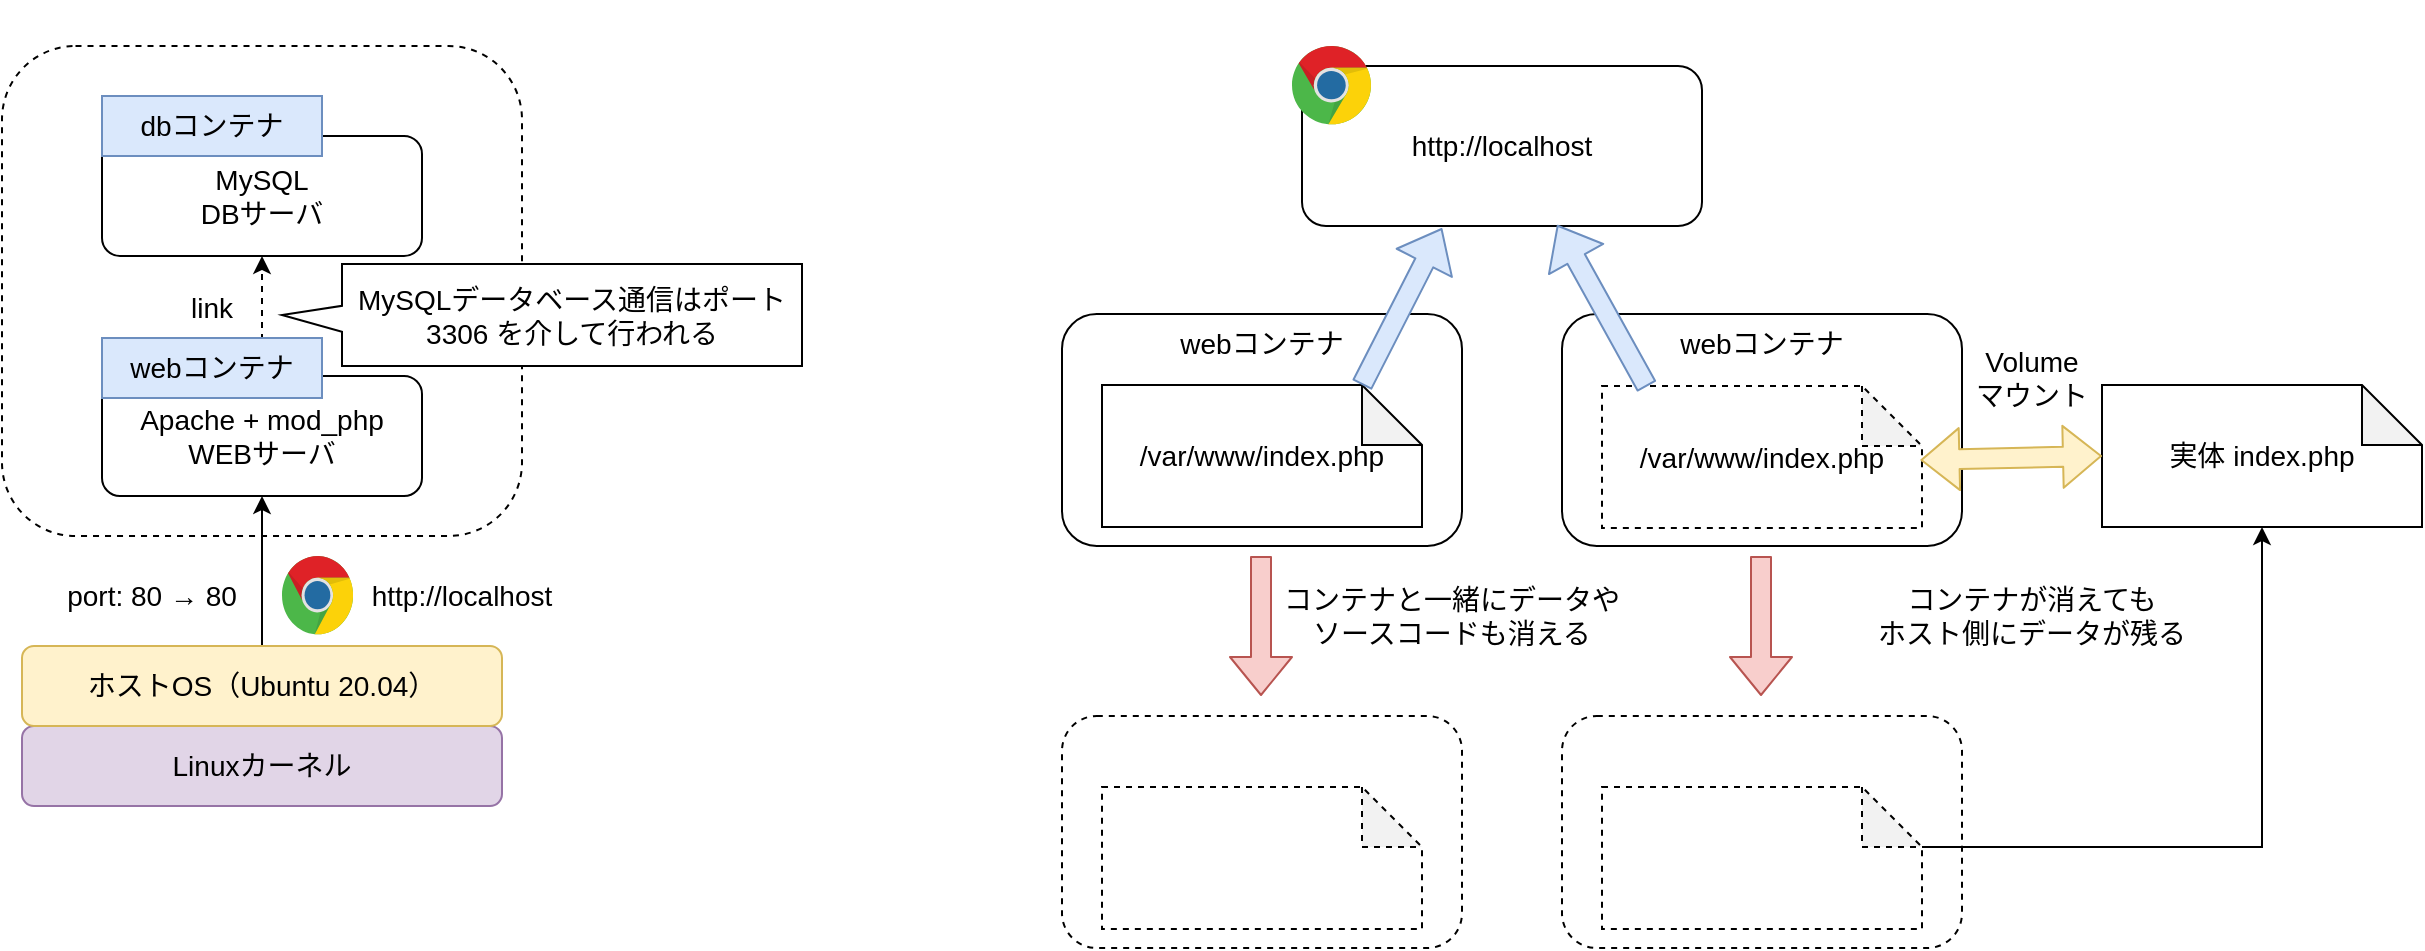 <mxfile version="13.5.7">
    <diagram id="6hGFLwfOUW9BJ-s0fimq" name="Page-1">
        <mxGraphModel dx="602" dy="567" grid="1" gridSize="10" guides="1" tooltips="1" connect="1" arrows="1" fold="1" page="1" pageScale="1" pageWidth="827" pageHeight="1169" math="0" shadow="0">
            <root>
                <mxCell id="0"/>
                <mxCell id="1" parent="0"/>
                <mxCell id="10" value="" style="rounded=1;whiteSpace=wrap;html=1;strokeColor=#000000;fontSize=14;dashed=1;" parent="1" vertex="1">
                    <mxGeometry x="70" y="40" width="260" height="245" as="geometry"/>
                </mxCell>
                <mxCell id="3" value="&lt;font style=&quot;font-size: 14px&quot;&gt;Linuxカーネル&lt;/font&gt;" style="rounded=1;whiteSpace=wrap;html=1;fillColor=#e1d5e7;strokeColor=#9673a6;" parent="1" vertex="1">
                    <mxGeometry x="80" y="380" width="240" height="40" as="geometry"/>
                </mxCell>
                <mxCell id="12" style="edgeStyle=orthogonalEdgeStyle;rounded=0;orthogonalLoop=1;jettySize=auto;html=1;entryX=0.5;entryY=1;entryDx=0;entryDy=0;fontSize=14;" parent="1" source="5" target="6" edge="1">
                    <mxGeometry relative="1" as="geometry"/>
                </mxCell>
                <mxCell id="5" value="&lt;font style=&quot;font-size: 14px&quot;&gt;ホストOS（Ubuntu 20.04）&lt;/font&gt;" style="rounded=1;whiteSpace=wrap;html=1;fillColor=#fff2cc;strokeColor=#d6b656;" parent="1" vertex="1">
                    <mxGeometry x="80" y="340" width="240" height="40" as="geometry"/>
                </mxCell>
                <mxCell id="18" style="edgeStyle=orthogonalEdgeStyle;rounded=0;orthogonalLoop=1;jettySize=auto;html=1;fontSize=14;dashed=1;" parent="1" source="6" target="8" edge="1">
                    <mxGeometry relative="1" as="geometry"/>
                </mxCell>
                <mxCell id="6" value="Apache + mod_php&lt;br style=&quot;font-size: 14px;&quot;&gt;WEBサーバ" style="rounded=1;whiteSpace=wrap;html=1;fontSize=14;" parent="1" vertex="1">
                    <mxGeometry x="120" y="205" width="160" height="60" as="geometry"/>
                </mxCell>
                <mxCell id="7" value="webコンテナ" style="rounded=0;whiteSpace=wrap;html=1;fontSize=14;fillColor=#dae8fc;strokeColor=#6c8ebf;" parent="1" vertex="1">
                    <mxGeometry x="120" y="186" width="110" height="30" as="geometry"/>
                </mxCell>
                <mxCell id="8" value="MySQL&lt;br&gt;DBサーバ" style="rounded=1;whiteSpace=wrap;html=1;fontSize=14;" parent="1" vertex="1">
                    <mxGeometry x="120" y="85" width="160" height="60" as="geometry"/>
                </mxCell>
                <mxCell id="9" value="dbコンテナ" style="rounded=0;whiteSpace=wrap;html=1;fontSize=14;fillColor=#dae8fc;strokeColor=#6c8ebf;" parent="1" vertex="1">
                    <mxGeometry x="120" y="65" width="110" height="30" as="geometry"/>
                </mxCell>
                <mxCell id="11" value="" style="shape=image;html=1;verticalAlign=top;verticalLabelPosition=bottom;labelBackgroundColor=#ffffff;imageAspect=0;aspect=fixed;image=https://cdn3.iconfinder.com/data/icons/logos-and-brands-adobe/512/97_Docker-128.png;dashed=1;strokeColor=#000000;fontSize=14;" parent="1" vertex="1">
                    <mxGeometry x="176" y="17" width="48" height="48" as="geometry"/>
                </mxCell>
                <mxCell id="13" value="port: 80 → 80" style="text;html=1;strokeColor=none;fillColor=none;align=center;verticalAlign=middle;whiteSpace=wrap;rounded=0;dashed=1;fontSize=14;" parent="1" vertex="1">
                    <mxGeometry x="90" y="300" width="110" height="30" as="geometry"/>
                </mxCell>
                <mxCell id="14" value="http://localhost" style="text;html=1;strokeColor=none;fillColor=none;align=center;verticalAlign=middle;whiteSpace=wrap;rounded=0;dashed=1;fontSize=14;" parent="1" vertex="1">
                    <mxGeometry x="250" y="300" width="100" height="30" as="geometry"/>
                </mxCell>
                <mxCell id="16" value="" style="dashed=0;outlineConnect=0;html=1;align=center;labelPosition=center;verticalLabelPosition=bottom;verticalAlign=top;shape=mxgraph.weblogos.chrome;strokeColor=#000000;fontSize=14;" parent="1" vertex="1">
                    <mxGeometry x="210" y="295" width="36" height="40" as="geometry"/>
                </mxCell>
                <mxCell id="19" value="link" style="text;html=1;strokeColor=none;fillColor=none;align=center;verticalAlign=middle;whiteSpace=wrap;rounded=0;dashed=1;fontSize=14;" parent="1" vertex="1">
                    <mxGeometry x="150" y="156" width="50" height="30" as="geometry"/>
                </mxCell>
                <mxCell id="20" value="MySQLデータベース通信はポート3306 を介して行われる" style="shape=callout;whiteSpace=wrap;html=1;perimeter=calloutPerimeter;strokeColor=#000000;fontSize=14;direction=south;base=13;size=30;position=0.41;" parent="1" vertex="1">
                    <mxGeometry x="210" y="149" width="260" height="51" as="geometry"/>
                </mxCell>
                <mxCell id="21" value="" style="rounded=1;whiteSpace=wrap;html=1;" vertex="1" parent="1">
                    <mxGeometry x="600" y="174" width="200" height="116" as="geometry"/>
                </mxCell>
                <mxCell id="22" value="webコンテナ" style="text;html=1;strokeColor=none;fillColor=none;align=center;verticalAlign=middle;whiteSpace=wrap;rounded=0;fontSize=14;" vertex="1" parent="1">
                    <mxGeometry x="645" y="174" width="110" height="30" as="geometry"/>
                </mxCell>
                <mxCell id="23" value="/var/www/index.php" style="shape=note;whiteSpace=wrap;html=1;backgroundOutline=1;darkOpacity=0.05;fontSize=14;" vertex="1" parent="1">
                    <mxGeometry x="620" y="209.5" width="160" height="71" as="geometry"/>
                </mxCell>
                <mxCell id="24" value="" style="shape=image;html=1;verticalAlign=top;verticalLabelPosition=bottom;labelBackgroundColor=#ffffff;imageAspect=0;aspect=fixed;image=https://cdn3.iconfinder.com/data/icons/logos-and-brands-adobe/512/97_Docker-128.png;fontSize=14;" vertex="1" parent="1">
                    <mxGeometry x="590" y="159" width="60" height="60" as="geometry"/>
                </mxCell>
                <mxCell id="25" value="" style="rounded=1;whiteSpace=wrap;html=1;" vertex="1" parent="1">
                    <mxGeometry x="850" y="174" width="200" height="116" as="geometry"/>
                </mxCell>
                <mxCell id="26" value="webコンテナ" style="text;html=1;strokeColor=none;fillColor=none;align=center;verticalAlign=middle;whiteSpace=wrap;rounded=0;fontSize=14;" vertex="1" parent="1">
                    <mxGeometry x="895" y="174" width="110" height="30" as="geometry"/>
                </mxCell>
                <mxCell id="27" value="/var/www/index.php" style="shape=note;whiteSpace=wrap;html=1;backgroundOutline=1;darkOpacity=0.05;fontSize=14;dashed=1;" vertex="1" parent="1">
                    <mxGeometry x="870" y="210" width="160" height="71" as="geometry"/>
                </mxCell>
                <mxCell id="28" value="" style="shape=image;html=1;verticalAlign=top;verticalLabelPosition=bottom;labelBackgroundColor=#ffffff;imageAspect=0;aspect=fixed;image=https://cdn3.iconfinder.com/data/icons/logos-and-brands-adobe/512/97_Docker-128.png;fontSize=14;" vertex="1" parent="1">
                    <mxGeometry x="1000" y="159" width="60" height="60" as="geometry"/>
                </mxCell>
                <mxCell id="30" value="http://localhost" style="rounded=1;whiteSpace=wrap;html=1;fontSize=14;" vertex="1" parent="1">
                    <mxGeometry x="720" y="50" width="200" height="80" as="geometry"/>
                </mxCell>
                <mxCell id="29" value="" style="dashed=0;outlineConnect=0;html=1;align=center;labelPosition=center;verticalLabelPosition=bottom;verticalAlign=top;shape=mxgraph.weblogos.chrome;fontSize=14;" vertex="1" parent="1">
                    <mxGeometry x="715" y="40" width="40" height="40" as="geometry"/>
                </mxCell>
                <mxCell id="31" value="" style="shape=flexArrow;endArrow=classic;html=1;fontSize=14;exitX=0;exitY=0;exitDx=130;exitDy=0;exitPerimeter=0;entryX=0.35;entryY=1.013;entryDx=0;entryDy=0;entryPerimeter=0;fillColor=#dae8fc;strokeColor=#6c8ebf;" edge="1" parent="1" source="23" target="30">
                    <mxGeometry width="50" height="50" relative="1" as="geometry">
                        <mxPoint x="760" y="200" as="sourcePoint"/>
                        <mxPoint x="810" y="150" as="targetPoint"/>
                    </mxGeometry>
                </mxCell>
                <mxCell id="32" value="" style="shape=flexArrow;endArrow=classic;html=1;fontSize=14;entryX=0.638;entryY=0.993;entryDx=0;entryDy=0;entryPerimeter=0;exitX=0.14;exitY=0.004;exitDx=0;exitDy=0;exitPerimeter=0;fillColor=#dae8fc;strokeColor=#6c8ebf;" edge="1" parent="1" source="27" target="30">
                    <mxGeometry width="50" height="50" relative="1" as="geometry">
                        <mxPoint x="800" y="470" as="sourcePoint"/>
                        <mxPoint x="850" y="420" as="targetPoint"/>
                    </mxGeometry>
                </mxCell>
                <mxCell id="35" value="実体 index.php" style="shape=note;whiteSpace=wrap;html=1;backgroundOutline=1;darkOpacity=0.05;fontSize=14;" vertex="1" parent="1">
                    <mxGeometry x="1120" y="209.5" width="160" height="71" as="geometry"/>
                </mxCell>
                <mxCell id="37" value="" style="shape=flexArrow;endArrow=classic;startArrow=classic;html=1;fontSize=14;exitX=0.995;exitY=0.521;exitDx=0;exitDy=0;exitPerimeter=0;entryX=0;entryY=0.5;entryDx=0;entryDy=0;entryPerimeter=0;fillColor=#fff2cc;strokeColor=#d6b656;" edge="1" parent="1" source="27" target="35">
                    <mxGeometry width="50" height="50" relative="1" as="geometry">
                        <mxPoint x="1050" y="380" as="sourcePoint"/>
                        <mxPoint x="1100" y="330" as="targetPoint"/>
                    </mxGeometry>
                </mxCell>
                <mxCell id="38" value="Volume&lt;br&gt;マウント" style="text;html=1;strokeColor=none;fillColor=none;align=center;verticalAlign=middle;whiteSpace=wrap;rounded=0;fontSize=14;" vertex="1" parent="1">
                    <mxGeometry x="1050" y="174" width="70" height="64" as="geometry"/>
                </mxCell>
                <mxCell id="39" value="" style="rounded=1;whiteSpace=wrap;html=1;dashed=1;" vertex="1" parent="1">
                    <mxGeometry x="600" y="375" width="200" height="116" as="geometry"/>
                </mxCell>
                <mxCell id="41" value="" style="shape=note;whiteSpace=wrap;html=1;backgroundOutline=1;darkOpacity=0.05;fontSize=14;dashed=1;" vertex="1" parent="1">
                    <mxGeometry x="620" y="410.5" width="160" height="71" as="geometry"/>
                </mxCell>
                <mxCell id="43" value="" style="shape=flexArrow;endArrow=classic;html=1;fontSize=14;fillColor=#f8cecc;strokeColor=#b85450;" edge="1" parent="1">
                    <mxGeometry width="50" height="50" relative="1" as="geometry">
                        <mxPoint x="699.5" y="295" as="sourcePoint"/>
                        <mxPoint x="699.5" y="365" as="targetPoint"/>
                    </mxGeometry>
                </mxCell>
                <mxCell id="44" value="コンテナと一緒にデータやソースコードも消える" style="text;html=1;strokeColor=none;fillColor=none;align=center;verticalAlign=middle;whiteSpace=wrap;rounded=0;dashed=1;fontSize=14;" vertex="1" parent="1">
                    <mxGeometry x="710" y="300" width="170" height="50" as="geometry"/>
                </mxCell>
                <mxCell id="45" value="" style="rounded=1;whiteSpace=wrap;html=1;dashed=1;" vertex="1" parent="1">
                    <mxGeometry x="850" y="375" width="200" height="116" as="geometry"/>
                </mxCell>
                <mxCell id="46" value="" style="shape=note;whiteSpace=wrap;html=1;backgroundOutline=1;darkOpacity=0.05;fontSize=14;dashed=1;" vertex="1" parent="1">
                    <mxGeometry x="870" y="410.5" width="160" height="71" as="geometry"/>
                </mxCell>
                <mxCell id="47" value="" style="shape=flexArrow;endArrow=classic;html=1;fontSize=14;fillColor=#f8cecc;strokeColor=#b85450;" edge="1" parent="1">
                    <mxGeometry width="50" height="50" relative="1" as="geometry">
                        <mxPoint x="949.5" y="295" as="sourcePoint"/>
                        <mxPoint x="949.5" y="365" as="targetPoint"/>
                    </mxGeometry>
                </mxCell>
                <mxCell id="50" value="コンテナが消えても&lt;br&gt;ホスト側にデータが残る" style="text;html=1;strokeColor=none;fillColor=none;align=center;verticalAlign=middle;whiteSpace=wrap;rounded=0;dashed=1;fontSize=14;" vertex="1" parent="1">
                    <mxGeometry x="1000" y="300" width="170" height="50" as="geometry"/>
                </mxCell>
                <mxCell id="51" style="edgeStyle=orthogonalEdgeStyle;rounded=0;orthogonalLoop=1;jettySize=auto;html=1;fontSize=14;exitX=0;exitY=0;exitDx=160;exitDy=30;exitPerimeter=0;" edge="1" parent="1" source="46" target="35">
                    <mxGeometry relative="1" as="geometry">
                        <Array as="points">
                            <mxPoint x="1200" y="441"/>
                        </Array>
                    </mxGeometry>
                </mxCell>
            </root>
        </mxGraphModel>
    </diagram>
</mxfile>